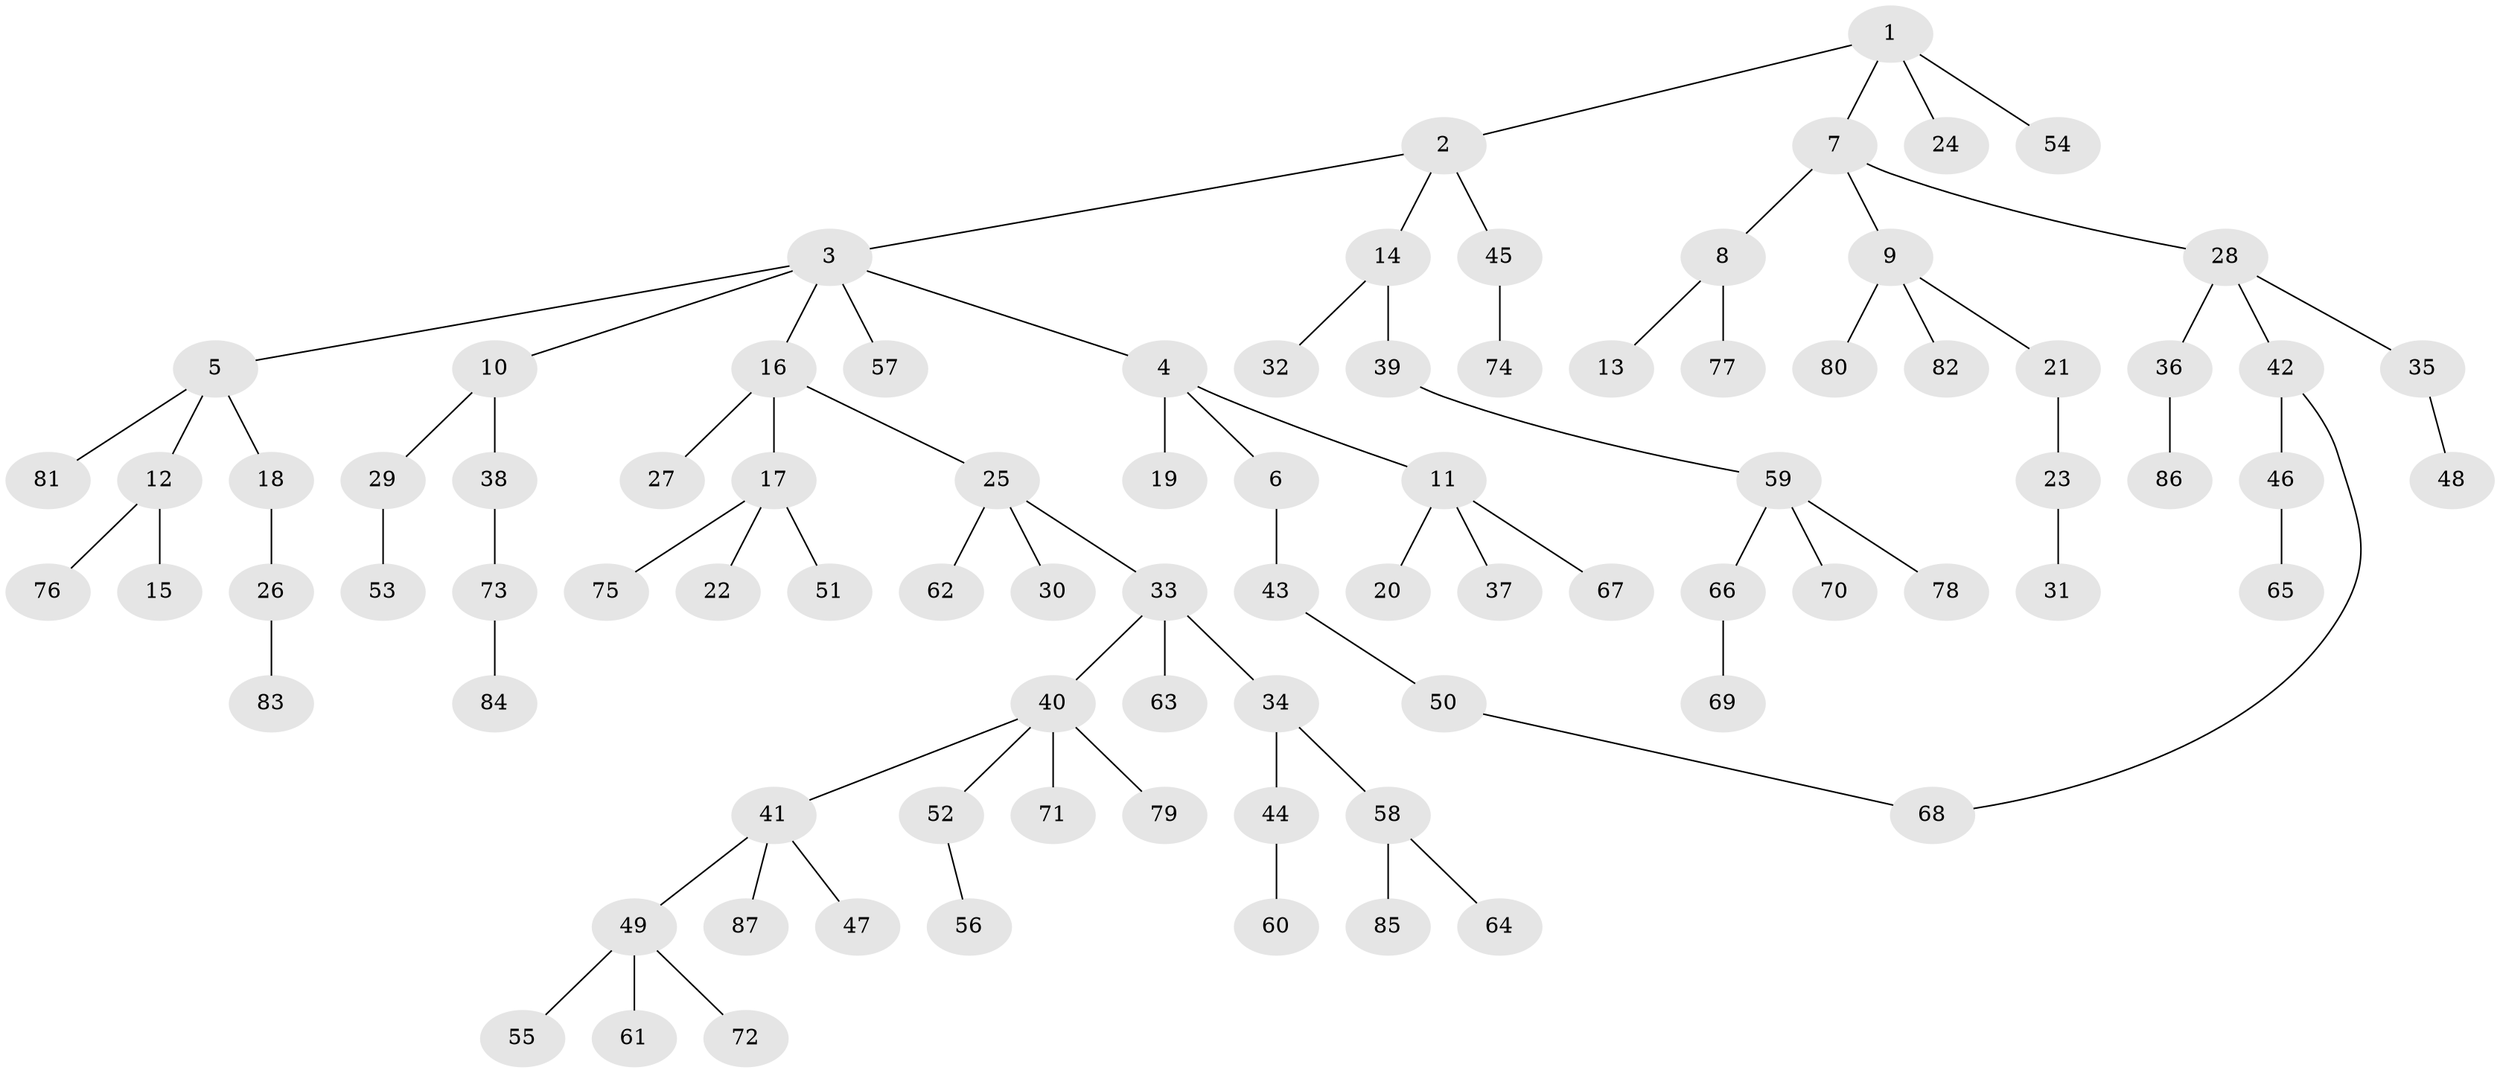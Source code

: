 // coarse degree distribution, {3: 0.2727272727272727, 2: 0.22727272727272727, 1: 0.4318181818181818, 4: 0.045454545454545456, 5: 0.022727272727272728}
// Generated by graph-tools (version 1.1) at 2025/36/03/04/25 23:36:01]
// undirected, 87 vertices, 87 edges
graph export_dot {
  node [color=gray90,style=filled];
  1;
  2;
  3;
  4;
  5;
  6;
  7;
  8;
  9;
  10;
  11;
  12;
  13;
  14;
  15;
  16;
  17;
  18;
  19;
  20;
  21;
  22;
  23;
  24;
  25;
  26;
  27;
  28;
  29;
  30;
  31;
  32;
  33;
  34;
  35;
  36;
  37;
  38;
  39;
  40;
  41;
  42;
  43;
  44;
  45;
  46;
  47;
  48;
  49;
  50;
  51;
  52;
  53;
  54;
  55;
  56;
  57;
  58;
  59;
  60;
  61;
  62;
  63;
  64;
  65;
  66;
  67;
  68;
  69;
  70;
  71;
  72;
  73;
  74;
  75;
  76;
  77;
  78;
  79;
  80;
  81;
  82;
  83;
  84;
  85;
  86;
  87;
  1 -- 2;
  1 -- 7;
  1 -- 24;
  1 -- 54;
  2 -- 3;
  2 -- 14;
  2 -- 45;
  3 -- 4;
  3 -- 5;
  3 -- 10;
  3 -- 16;
  3 -- 57;
  4 -- 6;
  4 -- 11;
  4 -- 19;
  5 -- 12;
  5 -- 18;
  5 -- 81;
  6 -- 43;
  7 -- 8;
  7 -- 9;
  7 -- 28;
  8 -- 13;
  8 -- 77;
  9 -- 21;
  9 -- 80;
  9 -- 82;
  10 -- 29;
  10 -- 38;
  11 -- 20;
  11 -- 37;
  11 -- 67;
  12 -- 15;
  12 -- 76;
  14 -- 32;
  14 -- 39;
  16 -- 17;
  16 -- 25;
  16 -- 27;
  17 -- 22;
  17 -- 51;
  17 -- 75;
  18 -- 26;
  21 -- 23;
  23 -- 31;
  25 -- 30;
  25 -- 33;
  25 -- 62;
  26 -- 83;
  28 -- 35;
  28 -- 36;
  28 -- 42;
  29 -- 53;
  33 -- 34;
  33 -- 40;
  33 -- 63;
  34 -- 44;
  34 -- 58;
  35 -- 48;
  36 -- 86;
  38 -- 73;
  39 -- 59;
  40 -- 41;
  40 -- 52;
  40 -- 71;
  40 -- 79;
  41 -- 47;
  41 -- 49;
  41 -- 87;
  42 -- 46;
  42 -- 68;
  43 -- 50;
  44 -- 60;
  45 -- 74;
  46 -- 65;
  49 -- 55;
  49 -- 61;
  49 -- 72;
  50 -- 68;
  52 -- 56;
  58 -- 64;
  58 -- 85;
  59 -- 66;
  59 -- 70;
  59 -- 78;
  66 -- 69;
  73 -- 84;
}
